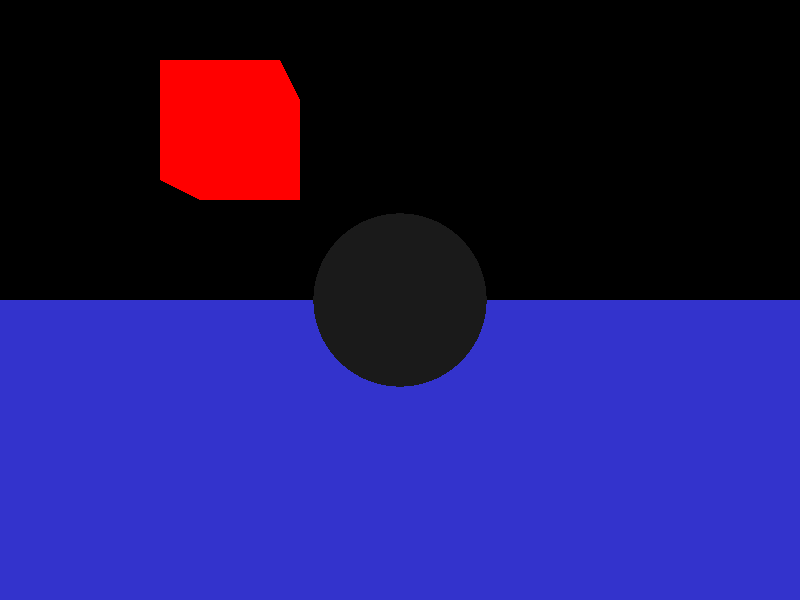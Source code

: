 // cs174, assignment 1 sample file (RIGHT HANDED)

camera {
  location  <0, 0, 7>
  up        <0,  1,  0>
  right     <1.33333, 0,  0>
  look_at   <0, 0, 0>
}

light_source {<-100, 100, 100> color rgb <1.5, 1.5, 1.5>}

plane {<0, 1, 0>, -4
      pigment {color rgb <0.2, 0.2, 0.8>}
      finish {ambient 0.3 diffuse 0.8}
}

sphere {<0, 0, 0>, 1
   pigment {color rgb <0.1, 0.1, 0.1>}
   finish {ambient 0.4 diffuse 0.3 specular 0.9 roughness 0.05}
}

box {
   <1, 1, 1>,
   <2, 2, 2>
   pigment {color rgb <1.0, 0.0, 0.0>}
   finish {ambient 0.2 diffuse 0.5 specular 0.7}
}

